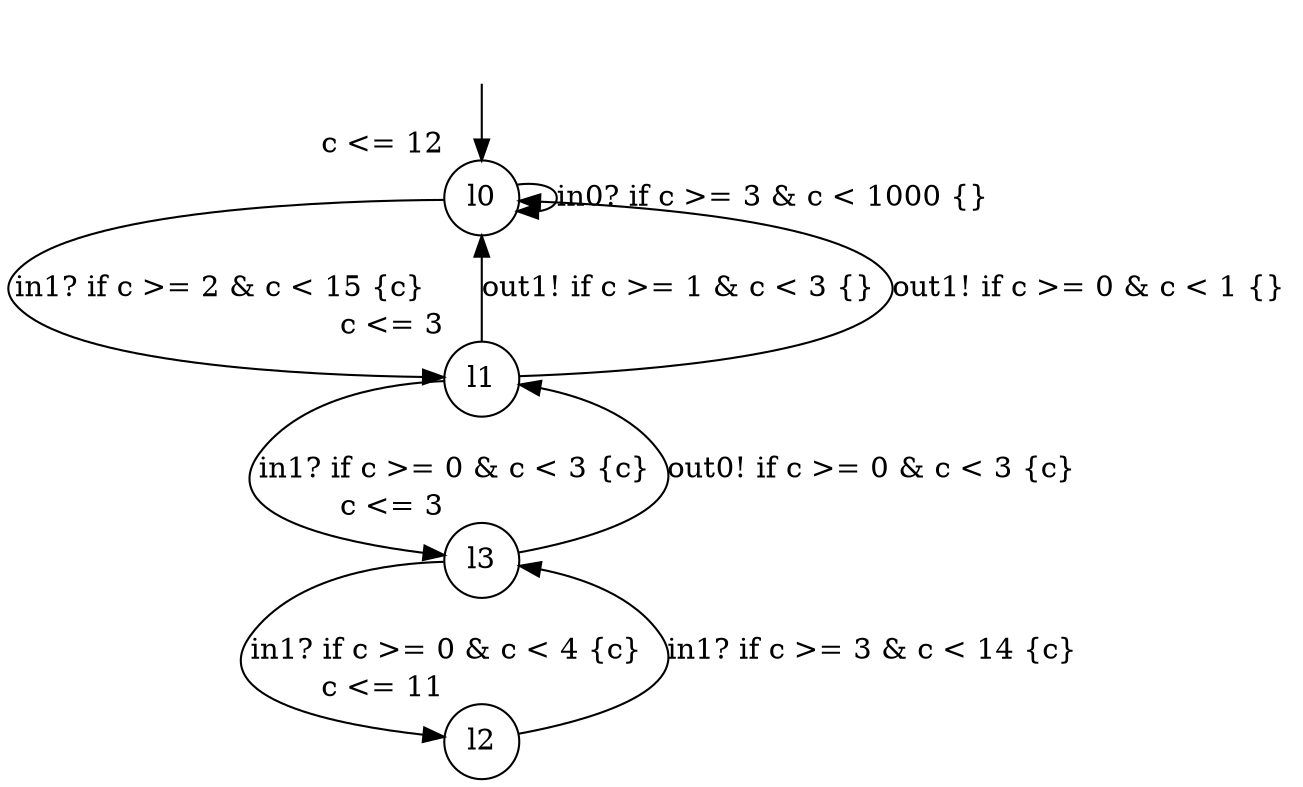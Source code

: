 digraph g {
__start0 [label="" shape="none"];
l0 [shape="circle" margin=0 label="l0", xlabel="c <= 12"];
l1 [shape="circle" margin=0 label="l1", xlabel="c <= 3"];
l2 [shape="circle" margin=0 label="l2", xlabel="c <= 11"];
l3 [shape="circle" margin=0 label="l3", xlabel="c <= 3"];
l0 -> l0 [label="in0? if c >= 3 & c < 1000 {} "];
l0 -> l1 [label="in1? if c >= 2 & c < 15 {c} "];
l1 -> l0 [label="out1! if c >= 1 & c < 3 {} "];
l1 -> l3 [label="in1? if c >= 0 & c < 3 {c} "];
l1 -> l0 [label="out1! if c >= 0 & c < 1 {} "];
l2 -> l3 [label="in1? if c >= 3 & c < 14 {c} "];
l3 -> l1 [label="out0! if c >= 0 & c < 3 {c} "];
l3 -> l2 [label="in1? if c >= 0 & c < 4 {c} "];
__start0 -> l0;
}
